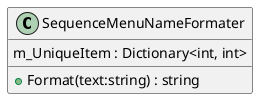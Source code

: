 @startuml
class SequenceMenuNameFormater {
    m_UniqueItem : Dictionary<int, int>
    + Format(text:string) : string
}
@enduml
